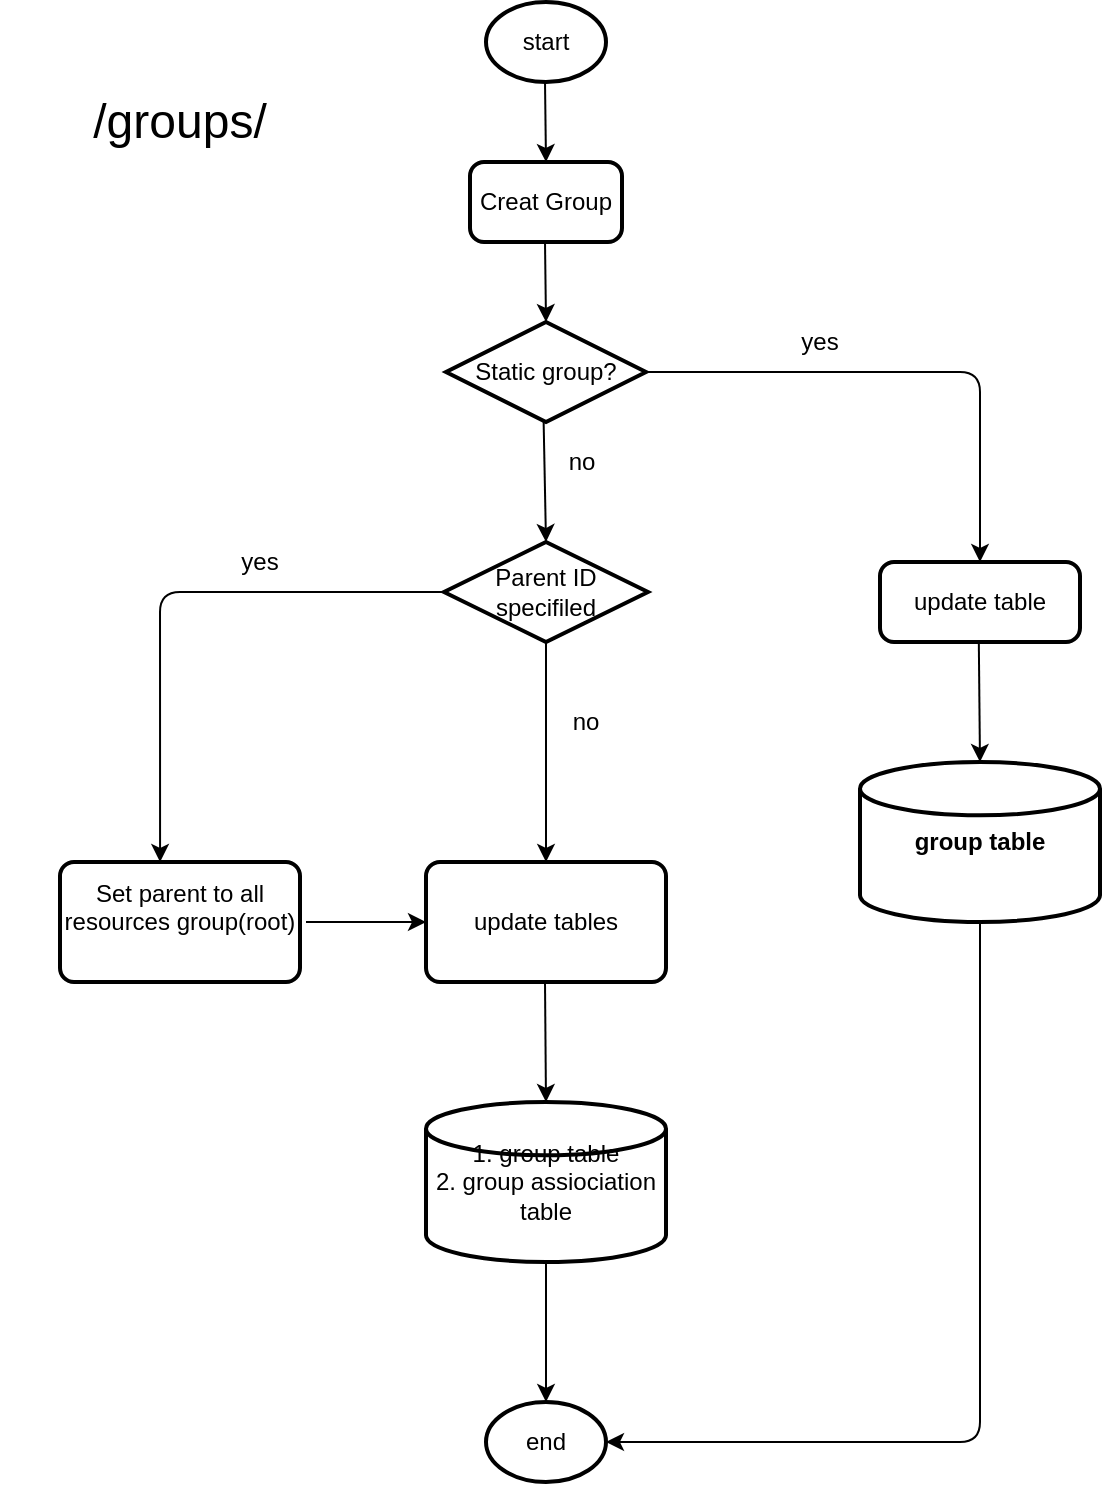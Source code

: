 <mxfile version="12.9.3" type="github" pages="2">
  <diagram id="KagBUMG2eLl4bxCx3WLD" name="createTable">
    <mxGraphModel dx="865" dy="461" grid="1" gridSize="10" guides="1" tooltips="1" connect="1" arrows="1" fold="1" page="1" pageScale="1" pageWidth="827" pageHeight="1169" math="0" shadow="0">
      <root>
        <mxCell id="DDuBjIrmXX7jxwNkTjgw-0" />
        <mxCell id="DDuBjIrmXX7jxwNkTjgw-1" parent="DDuBjIrmXX7jxwNkTjgw-0" />
        <mxCell id="DDuBjIrmXX7jxwNkTjgw-5" value="start" style="strokeWidth=2;html=1;shape=mxgraph.flowchart.start_1;whiteSpace=wrap;" vertex="1" parent="DDuBjIrmXX7jxwNkTjgw-1">
          <mxGeometry x="383" y="50" width="60" height="40" as="geometry" />
        </mxCell>
        <mxCell id="DDuBjIrmXX7jxwNkTjgw-6" value="Creat Group" style="rounded=1;whiteSpace=wrap;html=1;absoluteArcSize=1;arcSize=14;strokeWidth=2;" vertex="1" parent="DDuBjIrmXX7jxwNkTjgw-1">
          <mxGeometry x="375" y="130" width="76" height="40" as="geometry" />
        </mxCell>
        <mxCell id="DDuBjIrmXX7jxwNkTjgw-7" value="Parent ID specifiled" style="strokeWidth=2;html=1;shape=mxgraph.flowchart.decision;whiteSpace=wrap;" vertex="1" parent="DDuBjIrmXX7jxwNkTjgw-1">
          <mxGeometry x="362" y="320" width="102" height="50" as="geometry" />
        </mxCell>
        <mxCell id="DDuBjIrmXX7jxwNkTjgw-8" value="&lt;div&gt;Set parent to all resources group(root)&lt;br&gt;&lt;/div&gt;&lt;div&gt;&lt;br&gt;&lt;/div&gt;" style="rounded=1;whiteSpace=wrap;html=1;absoluteArcSize=1;arcSize=14;strokeWidth=2;" vertex="1" parent="DDuBjIrmXX7jxwNkTjgw-1">
          <mxGeometry x="170" y="480" width="120" height="60" as="geometry" />
        </mxCell>
        <mxCell id="DDuBjIrmXX7jxwNkTjgw-10" value="&lt;div&gt;1. group table&lt;/div&gt;&lt;div&gt;2. group assiociation table&lt;/div&gt;" style="strokeWidth=2;html=1;shape=mxgraph.flowchart.database;whiteSpace=wrap;" vertex="1" parent="DDuBjIrmXX7jxwNkTjgw-1">
          <mxGeometry x="353" y="600" width="120" height="80" as="geometry" />
        </mxCell>
        <mxCell id="DDuBjIrmXX7jxwNkTjgw-11" value="&lt;div&gt;update tables&lt;br&gt;&lt;/div&gt;" style="rounded=1;whiteSpace=wrap;html=1;absoluteArcSize=1;arcSize=14;strokeWidth=2;" vertex="1" parent="DDuBjIrmXX7jxwNkTjgw-1">
          <mxGeometry x="353" y="480" width="120" height="60" as="geometry" />
        </mxCell>
        <mxCell id="DDuBjIrmXX7jxwNkTjgw-12" value="" style="endArrow=classic;html=1;entryX=0.5;entryY=0;entryDx=0;entryDy=0;exitX=0.5;exitY=1;exitDx=0;exitDy=0;exitPerimeter=0;" edge="1" parent="DDuBjIrmXX7jxwNkTjgw-1" source="DDuBjIrmXX7jxwNkTjgw-7" target="DDuBjIrmXX7jxwNkTjgw-11">
          <mxGeometry width="50" height="50" relative="1" as="geometry">
            <mxPoint x="420" y="370" as="sourcePoint" />
            <mxPoint x="420" y="450" as="targetPoint" />
          </mxGeometry>
        </mxCell>
        <mxCell id="DDuBjIrmXX7jxwNkTjgw-14" value="" style="endArrow=classic;html=1;entryX=0.417;entryY=0;entryDx=0;entryDy=0;entryPerimeter=0;exitX=0;exitY=0.5;exitDx=0;exitDy=0;exitPerimeter=0;" edge="1" parent="DDuBjIrmXX7jxwNkTjgw-1" source="DDuBjIrmXX7jxwNkTjgw-7" target="DDuBjIrmXX7jxwNkTjgw-8">
          <mxGeometry width="50" height="50" relative="1" as="geometry">
            <mxPoint x="220" y="440" as="sourcePoint" />
            <mxPoint x="270" y="390" as="targetPoint" />
            <Array as="points">
              <mxPoint x="220" y="345" />
            </Array>
          </mxGeometry>
        </mxCell>
        <mxCell id="DDuBjIrmXX7jxwNkTjgw-15" value="" style="endArrow=classic;html=1;" edge="1" parent="DDuBjIrmXX7jxwNkTjgw-1">
          <mxGeometry width="50" height="50" relative="1" as="geometry">
            <mxPoint x="412.5" y="90" as="sourcePoint" />
            <mxPoint x="413" y="130" as="targetPoint" />
          </mxGeometry>
        </mxCell>
        <mxCell id="DDuBjIrmXX7jxwNkTjgw-16" value="" style="endArrow=classic;html=1;" edge="1" parent="DDuBjIrmXX7jxwNkTjgw-1">
          <mxGeometry width="50" height="50" relative="1" as="geometry">
            <mxPoint x="412.5" y="170" as="sourcePoint" />
            <mxPoint x="413" y="210" as="targetPoint" />
          </mxGeometry>
        </mxCell>
        <mxCell id="DDuBjIrmXX7jxwNkTjgw-17" value="" style="endArrow=classic;html=1;entryX=0.5;entryY=0;entryDx=0;entryDy=0;entryPerimeter=0;" edge="1" parent="DDuBjIrmXX7jxwNkTjgw-1" target="DDuBjIrmXX7jxwNkTjgw-10">
          <mxGeometry width="50" height="50" relative="1" as="geometry">
            <mxPoint x="412.5" y="540" as="sourcePoint" />
            <mxPoint x="413" y="580" as="targetPoint" />
          </mxGeometry>
        </mxCell>
        <mxCell id="DDuBjIrmXX7jxwNkTjgw-18" value="yes" style="text;html=1;strokeColor=none;fillColor=none;align=center;verticalAlign=middle;whiteSpace=wrap;rounded=0;" vertex="1" parent="DDuBjIrmXX7jxwNkTjgw-1">
          <mxGeometry x="250" y="320" width="40" height="20" as="geometry" />
        </mxCell>
        <mxCell id="DDuBjIrmXX7jxwNkTjgw-19" value="no" style="text;html=1;strokeColor=none;fillColor=none;align=center;verticalAlign=middle;whiteSpace=wrap;rounded=0;" vertex="1" parent="DDuBjIrmXX7jxwNkTjgw-1">
          <mxGeometry x="413" y="400" width="40" height="20" as="geometry" />
        </mxCell>
        <mxCell id="NOASVmpPuM6bjoAS4klr-0" value="Static group?" style="strokeWidth=2;html=1;shape=mxgraph.flowchart.decision;whiteSpace=wrap;" vertex="1" parent="DDuBjIrmXX7jxwNkTjgw-1">
          <mxGeometry x="363" y="210" width="100" height="50" as="geometry" />
        </mxCell>
        <mxCell id="NOASVmpPuM6bjoAS4klr-1" value="&lt;div&gt;update table&lt;/div&gt;" style="rounded=1;whiteSpace=wrap;html=1;absoluteArcSize=1;arcSize=14;strokeWidth=2;" vertex="1" parent="DDuBjIrmXX7jxwNkTjgw-1">
          <mxGeometry x="580" y="330" width="100" height="40" as="geometry" />
        </mxCell>
        <mxCell id="NOASVmpPuM6bjoAS4klr-4" value="&lt;div&gt;&lt;b&gt;group table&lt;/b&gt;&lt;/div&gt;" style="strokeWidth=2;html=1;shape=mxgraph.flowchart.database;whiteSpace=wrap;" vertex="1" parent="DDuBjIrmXX7jxwNkTjgw-1">
          <mxGeometry x="570" y="430" width="120" height="80" as="geometry" />
        </mxCell>
        <mxCell id="NOASVmpPuM6bjoAS4klr-5" style="edgeStyle=orthogonalEdgeStyle;rounded=0;orthogonalLoop=1;jettySize=auto;html=1;exitX=0.5;exitY=1;exitDx=0;exitDy=0;exitPerimeter=0;" edge="1" parent="DDuBjIrmXX7jxwNkTjgw-1" source="NOASVmpPuM6bjoAS4klr-4" target="NOASVmpPuM6bjoAS4klr-4">
          <mxGeometry relative="1" as="geometry" />
        </mxCell>
        <mxCell id="NOASVmpPuM6bjoAS4klr-6" value="" style="endArrow=classic;html=1;entryX=0.5;entryY=0;entryDx=0;entryDy=0;entryPerimeter=0;" edge="1" parent="DDuBjIrmXX7jxwNkTjgw-1" target="NOASVmpPuM6bjoAS4klr-4">
          <mxGeometry width="50" height="50" relative="1" as="geometry">
            <mxPoint x="629.41" y="370" as="sourcePoint" />
            <mxPoint x="629.91" y="410" as="targetPoint" />
          </mxGeometry>
        </mxCell>
        <mxCell id="NOASVmpPuM6bjoAS4klr-7" value="" style="endArrow=classic;html=1;exitX=1;exitY=0.5;exitDx=0;exitDy=0;exitPerimeter=0;entryX=0.5;entryY=0;entryDx=0;entryDy=0;" edge="1" parent="DDuBjIrmXX7jxwNkTjgw-1" source="NOASVmpPuM6bjoAS4klr-0" target="NOASVmpPuM6bjoAS4klr-1">
          <mxGeometry width="50" height="50" relative="1" as="geometry">
            <mxPoint x="620" y="240" as="sourcePoint" />
            <mxPoint x="670" y="190" as="targetPoint" />
            <Array as="points">
              <mxPoint x="630" y="235" />
            </Array>
          </mxGeometry>
        </mxCell>
        <mxCell id="NOASVmpPuM6bjoAS4klr-8" value="" style="endArrow=classic;html=1;entryX=0.5;entryY=0;entryDx=0;entryDy=0;entryPerimeter=0;" edge="1" parent="DDuBjIrmXX7jxwNkTjgw-1" target="DDuBjIrmXX7jxwNkTjgw-7">
          <mxGeometry width="50" height="50" relative="1" as="geometry">
            <mxPoint x="411.82" y="260" as="sourcePoint" />
            <mxPoint x="412.32" y="300" as="targetPoint" />
          </mxGeometry>
        </mxCell>
        <mxCell id="NOASVmpPuM6bjoAS4klr-9" value="yes" style="text;html=1;strokeColor=none;fillColor=none;align=center;verticalAlign=middle;whiteSpace=wrap;rounded=0;" vertex="1" parent="DDuBjIrmXX7jxwNkTjgw-1">
          <mxGeometry x="530" y="210" width="40" height="20" as="geometry" />
        </mxCell>
        <mxCell id="NOASVmpPuM6bjoAS4klr-10" value="no" style="text;html=1;strokeColor=none;fillColor=none;align=center;verticalAlign=middle;whiteSpace=wrap;rounded=0;" vertex="1" parent="DDuBjIrmXX7jxwNkTjgw-1">
          <mxGeometry x="411" y="270" width="40" height="20" as="geometry" />
        </mxCell>
        <mxCell id="hCOm5r10PlPheZPPxWWo-0" value="end" style="strokeWidth=2;html=1;shape=mxgraph.flowchart.start_1;whiteSpace=wrap;" vertex="1" parent="DDuBjIrmXX7jxwNkTjgw-1">
          <mxGeometry x="383" y="750" width="60" height="40" as="geometry" />
        </mxCell>
        <mxCell id="hCOm5r10PlPheZPPxWWo-1" value="" style="endArrow=classic;html=1;entryX=1;entryY=0.5;entryDx=0;entryDy=0;entryPerimeter=0;exitX=0.5;exitY=1;exitDx=0;exitDy=0;exitPerimeter=0;" edge="1" parent="DDuBjIrmXX7jxwNkTjgw-1" source="NOASVmpPuM6bjoAS4klr-4" target="hCOm5r10PlPheZPPxWWo-0">
          <mxGeometry width="50" height="50" relative="1" as="geometry">
            <mxPoint x="600" y="550" as="sourcePoint" />
            <mxPoint x="650" y="500" as="targetPoint" />
            <Array as="points">
              <mxPoint x="630" y="770" />
            </Array>
          </mxGeometry>
        </mxCell>
        <mxCell id="hCOm5r10PlPheZPPxWWo-2" value="" style="endArrow=classic;html=1;entryX=0.5;entryY=0;entryDx=0;entryDy=0;entryPerimeter=0;exitX=0.5;exitY=1;exitDx=0;exitDy=0;exitPerimeter=0;" edge="1" parent="DDuBjIrmXX7jxwNkTjgw-1" source="DDuBjIrmXX7jxwNkTjgw-10" target="hCOm5r10PlPheZPPxWWo-0">
          <mxGeometry width="50" height="50" relative="1" as="geometry">
            <mxPoint x="413" y="690" as="sourcePoint" />
            <mxPoint x="410" y="740" as="targetPoint" />
          </mxGeometry>
        </mxCell>
        <mxCell id="hCOm5r10PlPheZPPxWWo-3" value="" style="endArrow=classic;html=1;" edge="1" parent="DDuBjIrmXX7jxwNkTjgw-1">
          <mxGeometry width="50" height="50" relative="1" as="geometry">
            <mxPoint x="293" y="510" as="sourcePoint" />
            <mxPoint x="353" y="510" as="targetPoint" />
          </mxGeometry>
        </mxCell>
        <mxCell id="um9s1oG1Vlsl-ybVm66L-0" value="&lt;font style=&quot;font-size: 24px&quot;&gt;/groups/&lt;/font&gt;" style="text;html=1;strokeColor=none;fillColor=none;align=center;verticalAlign=middle;whiteSpace=wrap;rounded=0;" vertex="1" parent="DDuBjIrmXX7jxwNkTjgw-1">
          <mxGeometry x="140" y="90" width="180" height="40" as="geometry" />
        </mxCell>
      </root>
    </mxGraphModel>
  </diagram>
  <diagram id="rGwcOpjaG0KLCDccLJ4y" name="AddResourceToGroup">
    <mxGraphModel dx="865" dy="461" grid="1" gridSize="10" guides="1" tooltips="1" connect="1" arrows="1" fold="1" page="1" pageScale="1" pageWidth="827" pageHeight="1169" math="0" shadow="0">
      <root>
        <mxCell id="0" />
        <mxCell id="1" parent="0" />
        <mxCell id="eLN5-umz3CTnV_QHsfnZ-1" value="start" style="strokeWidth=2;html=1;shape=mxgraph.flowchart.start_1;whiteSpace=wrap;" vertex="1" parent="1">
          <mxGeometry x="384" y="170" width="60" height="40" as="geometry" />
        </mxCell>
        <mxCell id="eLN5-umz3CTnV_QHsfnZ-2" value="Add resources" style="rounded=1;whiteSpace=wrap;html=1;absoluteArcSize=1;arcSize=14;strokeWidth=2;" vertex="1" parent="1">
          <mxGeometry x="376" y="250" width="76" height="40" as="geometry" />
        </mxCell>
        <mxCell id="eLN5-umz3CTnV_QHsfnZ-9" value="" style="endArrow=classic;html=1;" edge="1" parent="1">
          <mxGeometry width="50" height="50" relative="1" as="geometry">
            <mxPoint x="413.5" y="210" as="sourcePoint" />
            <mxPoint x="414.0" y="250" as="targetPoint" />
          </mxGeometry>
        </mxCell>
        <mxCell id="eLN5-umz3CTnV_QHsfnZ-10" value="" style="endArrow=classic;html=1;" edge="1" parent="1">
          <mxGeometry width="50" height="50" relative="1" as="geometry">
            <mxPoint x="413.5" y="290" as="sourcePoint" />
            <mxPoint x="414.0" y="330" as="targetPoint" />
          </mxGeometry>
        </mxCell>
        <mxCell id="eLN5-umz3CTnV_QHsfnZ-14" value="Static group?" style="strokeWidth=2;html=1;shape=mxgraph.flowchart.decision;whiteSpace=wrap;" vertex="1" parent="1">
          <mxGeometry x="364" y="330" width="100" height="50" as="geometry" />
        </mxCell>
        <mxCell id="eLN5-umz3CTnV_QHsfnZ-24" value="response err(403)" style="rounded=1;whiteSpace=wrap;html=1;absoluteArcSize=1;arcSize=14;strokeWidth=2;" vertex="1" parent="1">
          <mxGeometry x="520" y="410" width="100" height="40" as="geometry" />
        </mxCell>
        <mxCell id="eLN5-umz3CTnV_QHsfnZ-26" value="end" style="strokeWidth=2;html=1;shape=mxgraph.flowchart.start_1;whiteSpace=wrap;" vertex="1" parent="1">
          <mxGeometry x="384" y="640" width="60" height="40" as="geometry" />
        </mxCell>
        <mxCell id="LNwHxffEsC6OlSjABzVP-2" value="/groups/{groupID}/resources" style="text;html=1;strokeColor=none;fillColor=none;align=center;verticalAlign=middle;whiteSpace=wrap;rounded=0;" vertex="1" parent="1">
          <mxGeometry x="196" y="200" width="180" height="40" as="geometry" />
        </mxCell>
        <mxCell id="LNwHxffEsC6OlSjABzVP-3" value="update table" style="rounded=1;whiteSpace=wrap;html=1;absoluteArcSize=1;arcSize=14;strokeWidth=2;" vertex="1" parent="1">
          <mxGeometry x="364" y="410" width="100" height="40" as="geometry" />
        </mxCell>
        <mxCell id="8uso1LBaVpEyAJtrflCw-1" value="resource association table" style="strokeWidth=2;html=1;shape=mxgraph.flowchart.database;whiteSpace=wrap;" vertex="1" parent="1">
          <mxGeometry x="360" y="500" width="120" height="70" as="geometry" />
        </mxCell>
        <mxCell id="L2CrHfM56Oep22NLg0B4-1" value="" style="endArrow=classic;html=1;" edge="1" parent="1">
          <mxGeometry width="50" height="50" relative="1" as="geometry">
            <mxPoint x="413" y="380" as="sourcePoint" />
            <mxPoint x="413" y="410" as="targetPoint" />
          </mxGeometry>
        </mxCell>
        <mxCell id="L2CrHfM56Oep22NLg0B4-2" value="" style="endArrow=classic;html=1;entryX=0.44;entryY=-0.002;entryDx=0;entryDy=0;entryPerimeter=0;" edge="1" parent="1" target="8uso1LBaVpEyAJtrflCw-1">
          <mxGeometry width="50" height="50" relative="1" as="geometry">
            <mxPoint x="413" y="450" as="sourcePoint" />
            <mxPoint x="413.5" y="490" as="targetPoint" />
          </mxGeometry>
        </mxCell>
        <mxCell id="L2CrHfM56Oep22NLg0B4-3" value="" style="endArrow=classic;html=1;entryX=0.5;entryY=0;entryDx=0;entryDy=0;entryPerimeter=0;" edge="1" parent="1" target="eLN5-umz3CTnV_QHsfnZ-26">
          <mxGeometry width="50" height="50" relative="1" as="geometry">
            <mxPoint x="413.78" y="570.0" as="sourcePoint" />
            <mxPoint x="413.58" y="619.86" as="targetPoint" />
          </mxGeometry>
        </mxCell>
        <mxCell id="L2CrHfM56Oep22NLg0B4-4" value="" style="endArrow=classic;html=1;entryX=1;entryY=0.5;entryDx=0;entryDy=0;entryPerimeter=0;exitX=0.5;exitY=1;exitDx=0;exitDy=0;" edge="1" parent="1" source="eLN5-umz3CTnV_QHsfnZ-24" target="eLN5-umz3CTnV_QHsfnZ-26">
          <mxGeometry width="50" height="50" relative="1" as="geometry">
            <mxPoint x="570" y="660" as="sourcePoint" />
            <mxPoint x="620" y="610" as="targetPoint" />
            <Array as="points">
              <mxPoint x="570" y="660" />
            </Array>
          </mxGeometry>
        </mxCell>
        <mxCell id="L2CrHfM56Oep22NLg0B4-6" value="" style="endArrow=classic;html=1;entryX=0.44;entryY=-0.002;entryDx=0;entryDy=0;entryPerimeter=0;exitX=1;exitY=0.5;exitDx=0;exitDy=0;exitPerimeter=0;" edge="1" parent="1" source="eLN5-umz3CTnV_QHsfnZ-14">
          <mxGeometry width="50" height="50" relative="1" as="geometry">
            <mxPoint x="570.2" y="360.14" as="sourcePoint" />
            <mxPoint x="570" y="410.0" as="targetPoint" />
            <Array as="points">
              <mxPoint x="570" y="355" />
            </Array>
          </mxGeometry>
        </mxCell>
        <mxCell id="ktgSoohnEE4rRQj6Kh57-1" value="no" style="text;html=1;strokeColor=none;fillColor=none;align=center;verticalAlign=middle;whiteSpace=wrap;rounded=0;" vertex="1" parent="1">
          <mxGeometry x="490" y="330" width="40" height="20" as="geometry" />
        </mxCell>
        <mxCell id="ktgSoohnEE4rRQj6Kh57-2" value="yes" style="text;html=1;strokeColor=none;fillColor=none;align=center;verticalAlign=middle;whiteSpace=wrap;rounded=0;" vertex="1" parent="1">
          <mxGeometry x="414" y="380" width="40" height="20" as="geometry" />
        </mxCell>
      </root>
    </mxGraphModel>
  </diagram>
</mxfile>
